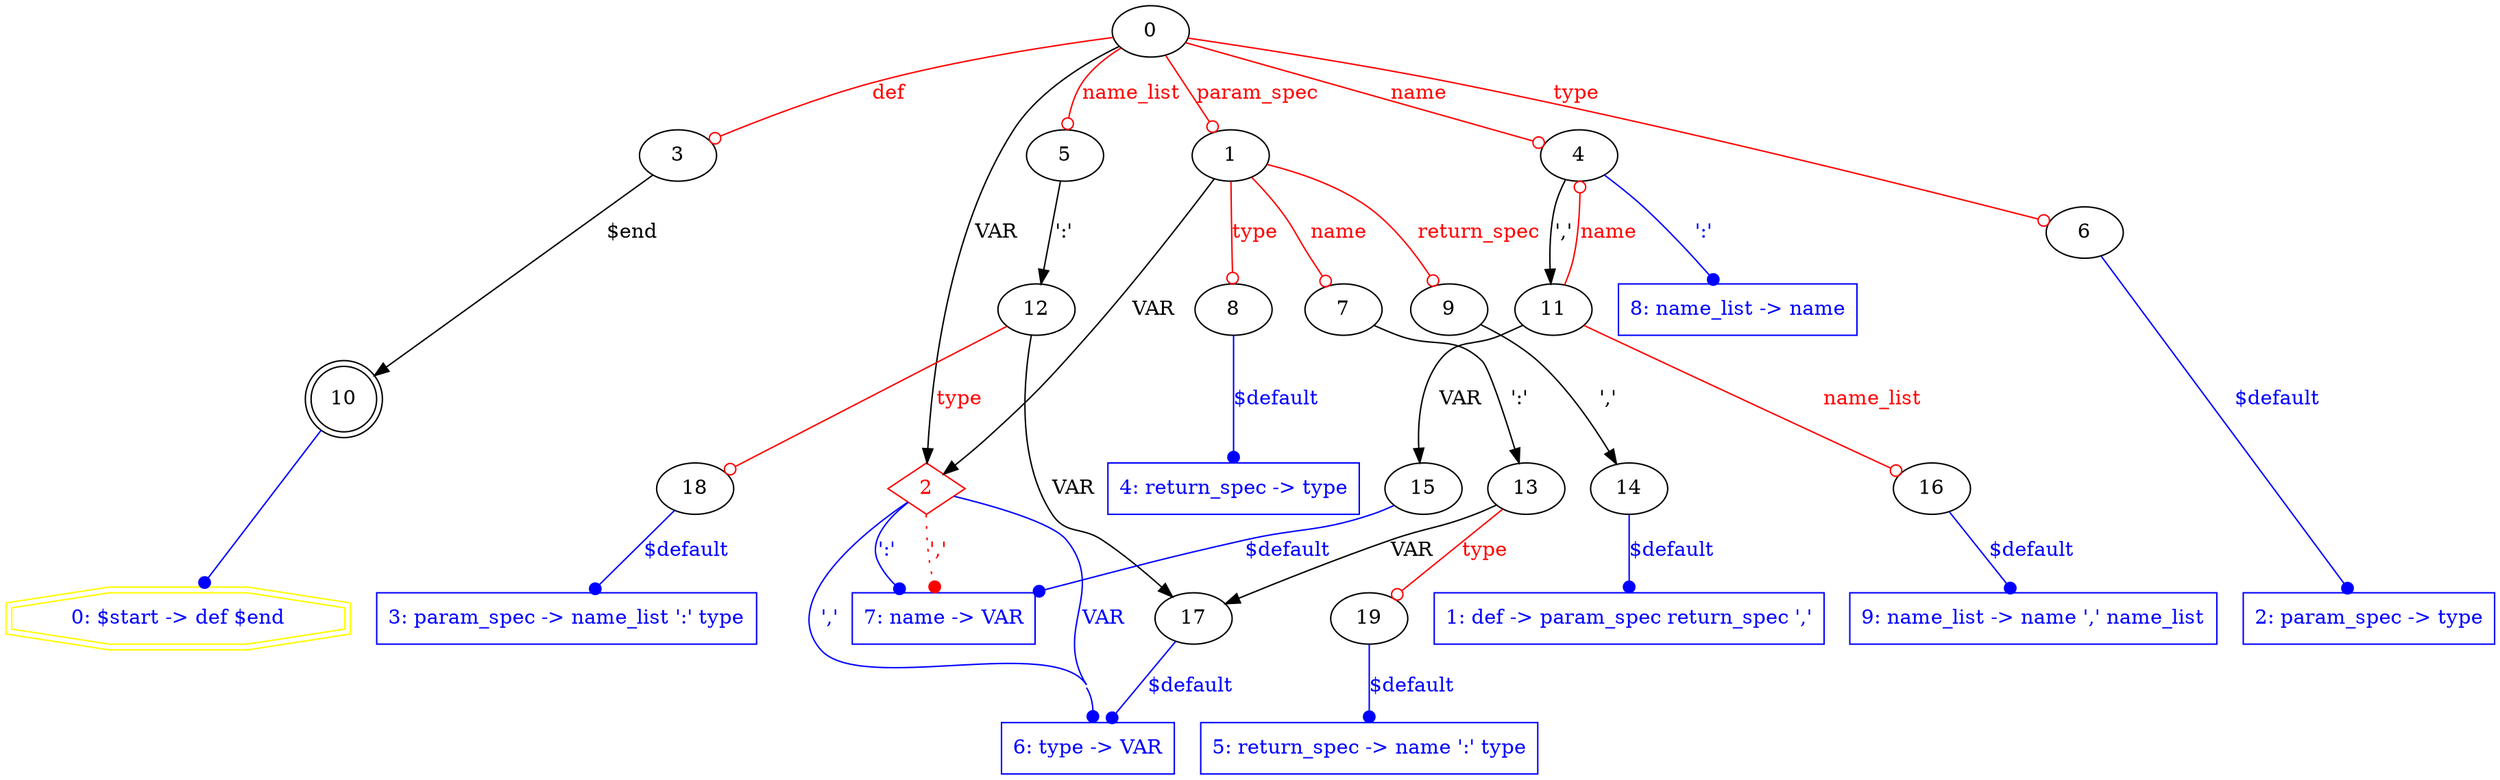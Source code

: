 digraph G {
concentrate = true

subgraph grammar{
"$start -> def $end" [label="0: $start -> def $end", shape = doubleoctagon, fontcolor=blue, color=yellow ]
"def -> param_spec return_spec ','" [label="1: def -> param_spec return_spec ','", shape = box, fontcolor=blue, color=blue ]
"param_spec -> type" [label="2: param_spec -> type", shape = box, fontcolor=blue, color=blue ]
"param_spec -> name_list ':' type" [label="3: param_spec -> name_list ':' type", shape = box, fontcolor=blue, color=blue ]
"return_spec -> type" [label="4: return_spec -> type", shape = box, fontcolor=blue, color=blue ]
"return_spec -> name ':' type" [label="5: return_spec -> name ':' type", shape = box, fontcolor=blue, color=blue ]
"type -> VAR" [label="6: type -> VAR", shape = box, fontcolor=blue, color=blue ]
"name -> VAR" [label="7: name -> VAR", shape = box, fontcolor=blue, color=blue ]
"name_list -> name" [label="8: name_list -> name", shape = box, fontcolor=blue, color=blue ]
"name_list -> name ',' name_list" [label="9: name_list -> name ',' name_list", shape = box, fontcolor=blue, color=blue ]
{ rank = same; "$start -> def $end"; "def -> param_spec return_spec ','"; "param_spec -> type" }
}

subgraph automata {
label="LALR automata";
2 [shape = diamond, fontcolor=red, color=red]
0 -> 2 [label = "VAR"]
0 -> 1 [label = "param_spec", arrowhead = odot, color = "red", fontcolor = "red"]
0 -> 3 [label = "def", arrowhead = odot, color = "red", fontcolor = "red"]
0 -> 5 [label = "name_list", arrowhead = odot, color = "red", fontcolor = "red"]
0 -> 4 [label = "name", arrowhead = odot, color = "red", fontcolor = "red"]
0 -> 6 [label = "type", arrowhead = odot, color = "red", fontcolor = "red"]
1 -> 2 [label = "VAR"]
1 -> 7 [label = "name", arrowhead = odot, color = "red", fontcolor = "red"]
1 -> 9 [label = "return_spec", arrowhead = odot, color = "red", fontcolor = "red"]
1 -> 8 [label = "type", arrowhead = odot, color = "red", fontcolor = "red"]
2 -> "type -> VAR" [label = "','", arrowhead=dot, color = "blue", fontcolor = "blue"]
2 -> "name -> VAR" [label = "':'", arrowhead=dot, color = "blue", fontcolor = "blue"]
2 -> "type -> VAR" [label = "VAR", arrowhead=dot, color = "blue", fontcolor = "blue"]
2 -> "name -> VAR" [label = "','", arrowhead=dot, style=dotted, color = "red", fontcolor = "red"]
3 -> 10 [label = "$end"]
4 -> 11 [label = "','"]
4 -> "name_list -> name" [label = "':'", arrowhead=dot, color = "blue", fontcolor = "blue"]
5 -> 12 [label = "':'"]
6 -> "param_spec -> type" [label = "$default", arrowhead=dot, color = "blue", fontcolor = "blue"]
7 -> 13 [label = "':'"]
8 -> "return_spec -> type" [label = "$default", arrowhead=dot, color = "blue", fontcolor = "blue"]
9 -> 14 [label = "','"]
10 [shape = doublecircle]
10 -> "$start -> def $end" [arrowhead = dot, color = blue]
11 -> 15 [label = "VAR"]
11 -> 16 [label = "name_list", arrowhead = odot, color = "red", fontcolor = "red"]
11 -> 4 [label = "name", arrowhead = odot, color = "red", fontcolor = "red"]
12 -> 17 [label = "VAR"]
12 -> 18 [label = "type", arrowhead = odot, color = "red", fontcolor = "red"]
13 -> 17 [label = "VAR"]
13 -> 19 [label = "type", arrowhead = odot, color = "red", fontcolor = "red"]
14 -> "def -> param_spec return_spec ','" [label = "$default", arrowhead=dot, color = "blue", fontcolor = "blue"]
15 -> "name -> VAR" [label = "$default", arrowhead=dot, color = "blue", fontcolor = "blue"]
16 -> "name_list -> name ',' name_list" [label = "$default", arrowhead=dot, color = "blue", fontcolor = "blue"]
17 -> "type -> VAR" [label = "$default", arrowhead=dot, color = "blue", fontcolor = "blue"]
18 -> "param_spec -> name_list ':' type" [label = "$default", arrowhead=dot, color = "blue", fontcolor = "blue"]
19 -> "return_spec -> name ':' type" [label = "$default", arrowhead=dot, color = "blue", fontcolor = "blue"]
}
}
